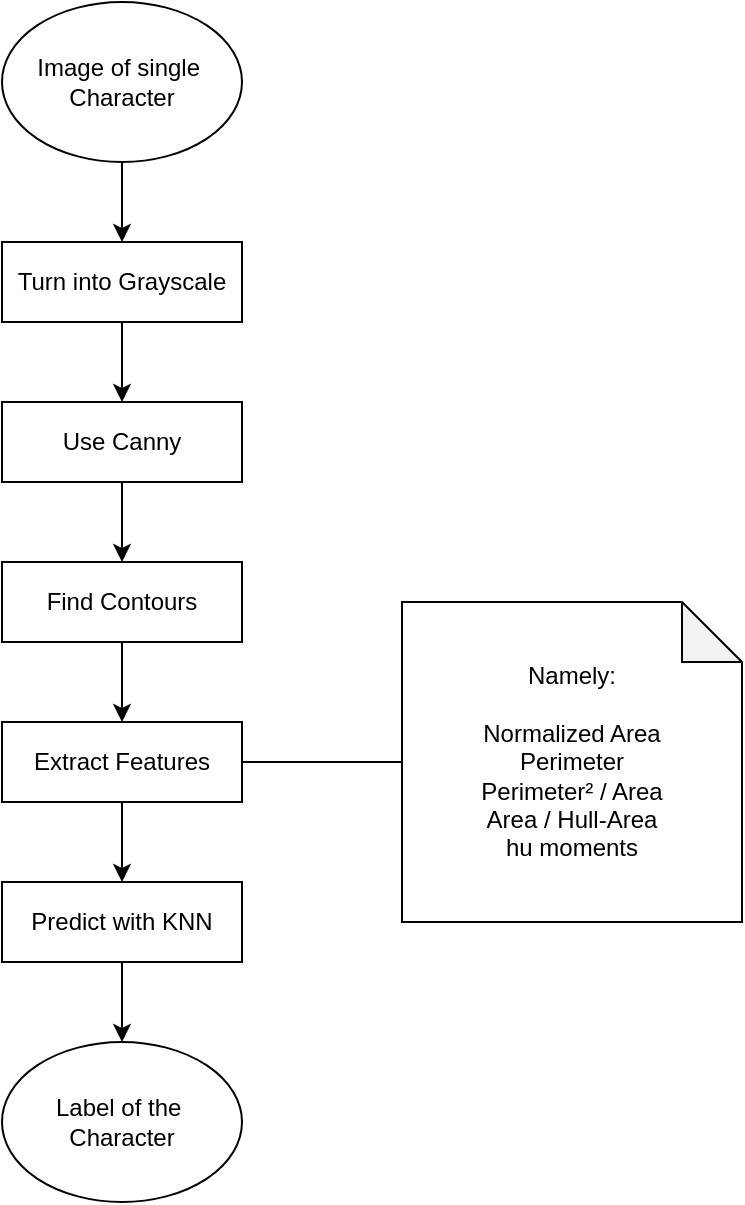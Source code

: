 <mxfile version="21.6.1" type="device">
  <diagram name="Seite-1" id="YfLTTbZvfEf-cA0CqAIG">
    <mxGraphModel dx="1019" dy="646" grid="1" gridSize="10" guides="1" tooltips="1" connect="1" arrows="1" fold="1" page="1" pageScale="1" pageWidth="827" pageHeight="1169" math="0" shadow="0">
      <root>
        <mxCell id="0" />
        <mxCell id="1" parent="0" />
        <mxCell id="vG2yWr-Obkva-g2qk9iD-8" value="" style="edgeStyle=orthogonalEdgeStyle;rounded=0;orthogonalLoop=1;jettySize=auto;html=1;" edge="1" parent="1" source="vG2yWr-Obkva-g2qk9iD-1" target="vG2yWr-Obkva-g2qk9iD-4">
          <mxGeometry relative="1" as="geometry" />
        </mxCell>
        <mxCell id="vG2yWr-Obkva-g2qk9iD-1" value="Turn into Grayscale" style="rounded=0;whiteSpace=wrap;html=1;" vertex="1" parent="1">
          <mxGeometry x="360" y="280" width="120" height="40" as="geometry" />
        </mxCell>
        <mxCell id="vG2yWr-Obkva-g2qk9iD-3" style="edgeStyle=orthogonalEdgeStyle;rounded=0;orthogonalLoop=1;jettySize=auto;html=1;" edge="1" parent="1" source="vG2yWr-Obkva-g2qk9iD-2" target="vG2yWr-Obkva-g2qk9iD-1">
          <mxGeometry relative="1" as="geometry" />
        </mxCell>
        <mxCell id="vG2yWr-Obkva-g2qk9iD-2" value="Image of single&amp;nbsp;&lt;br&gt;Character" style="ellipse;whiteSpace=wrap;html=1;" vertex="1" parent="1">
          <mxGeometry x="360" y="160" width="120" height="80" as="geometry" />
        </mxCell>
        <mxCell id="vG2yWr-Obkva-g2qk9iD-9" value="" style="edgeStyle=orthogonalEdgeStyle;rounded=0;orthogonalLoop=1;jettySize=auto;html=1;" edge="1" parent="1" source="vG2yWr-Obkva-g2qk9iD-4" target="vG2yWr-Obkva-g2qk9iD-5">
          <mxGeometry relative="1" as="geometry" />
        </mxCell>
        <mxCell id="vG2yWr-Obkva-g2qk9iD-4" value="Use Canny" style="rounded=0;whiteSpace=wrap;html=1;" vertex="1" parent="1">
          <mxGeometry x="360" y="360" width="120" height="40" as="geometry" />
        </mxCell>
        <mxCell id="vG2yWr-Obkva-g2qk9iD-10" value="" style="edgeStyle=orthogonalEdgeStyle;rounded=0;orthogonalLoop=1;jettySize=auto;html=1;" edge="1" parent="1" source="vG2yWr-Obkva-g2qk9iD-5" target="vG2yWr-Obkva-g2qk9iD-6">
          <mxGeometry relative="1" as="geometry" />
        </mxCell>
        <mxCell id="vG2yWr-Obkva-g2qk9iD-15" style="edgeStyle=orthogonalEdgeStyle;rounded=0;orthogonalLoop=1;jettySize=auto;html=1;endArrow=none;endFill=0;exitX=1;exitY=0.5;exitDx=0;exitDy=0;" edge="1" parent="1" source="vG2yWr-Obkva-g2qk9iD-6" target="vG2yWr-Obkva-g2qk9iD-14">
          <mxGeometry relative="1" as="geometry" />
        </mxCell>
        <mxCell id="vG2yWr-Obkva-g2qk9iD-5" value="Find Contours" style="rounded=0;whiteSpace=wrap;html=1;" vertex="1" parent="1">
          <mxGeometry x="360" y="440" width="120" height="40" as="geometry" />
        </mxCell>
        <mxCell id="vG2yWr-Obkva-g2qk9iD-11" value="" style="edgeStyle=orthogonalEdgeStyle;rounded=0;orthogonalLoop=1;jettySize=auto;html=1;" edge="1" parent="1" source="vG2yWr-Obkva-g2qk9iD-6" target="vG2yWr-Obkva-g2qk9iD-7">
          <mxGeometry relative="1" as="geometry" />
        </mxCell>
        <mxCell id="vG2yWr-Obkva-g2qk9iD-6" value="Extract Features" style="rounded=0;whiteSpace=wrap;html=1;" vertex="1" parent="1">
          <mxGeometry x="360" y="520" width="120" height="40" as="geometry" />
        </mxCell>
        <mxCell id="vG2yWr-Obkva-g2qk9iD-13" value="" style="edgeStyle=orthogonalEdgeStyle;rounded=0;orthogonalLoop=1;jettySize=auto;html=1;" edge="1" parent="1" source="vG2yWr-Obkva-g2qk9iD-7" target="vG2yWr-Obkva-g2qk9iD-12">
          <mxGeometry relative="1" as="geometry" />
        </mxCell>
        <mxCell id="vG2yWr-Obkva-g2qk9iD-7" value="Predict with KNN" style="rounded=0;whiteSpace=wrap;html=1;" vertex="1" parent="1">
          <mxGeometry x="360" y="600" width="120" height="40" as="geometry" />
        </mxCell>
        <mxCell id="vG2yWr-Obkva-g2qk9iD-12" value="Label of the&amp;nbsp;&lt;br&gt;Character" style="ellipse;whiteSpace=wrap;html=1;" vertex="1" parent="1">
          <mxGeometry x="360" y="680" width="120" height="80" as="geometry" />
        </mxCell>
        <mxCell id="vG2yWr-Obkva-g2qk9iD-14" value="Namely:&lt;br&gt;&lt;br&gt;Normalized Area&lt;br&gt;Perimeter&lt;br&gt;Perimeter² / Area&lt;br&gt;Area / Hull-Area&lt;br&gt;hu moments" style="shape=note;whiteSpace=wrap;html=1;backgroundOutline=1;darkOpacity=0.05;" vertex="1" parent="1">
          <mxGeometry x="560" y="460" width="170" height="160" as="geometry" />
        </mxCell>
      </root>
    </mxGraphModel>
  </diagram>
</mxfile>
